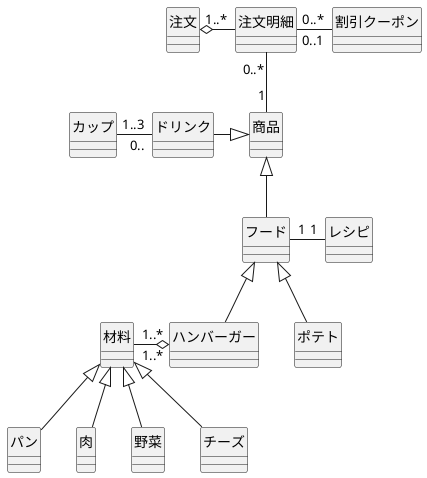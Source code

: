 @startuml
 注文 "1..*" o-right- 注文明細
    注文明細 "0..*" -right- "0..1" 割引クーポン
    注文明細 "0..*" -- "1" 商品

    カップ "1..3" -right- "0.." ドリンク
    ドリンク -right-|> 商品

    フード -up-|> 商品
    フード "1" -right- "1" レシピ

    ハンバーガー -up-|> フード
    ポテト -up-|> フード
    ハンバーガー "1..*" o-left- "1..*" 材料

    パン -up-|> 材料
    肉 -up-|> 材料
    野菜 -up-|> 材料
    チーズ -up-|> 材料
    hide circle 
@enduml